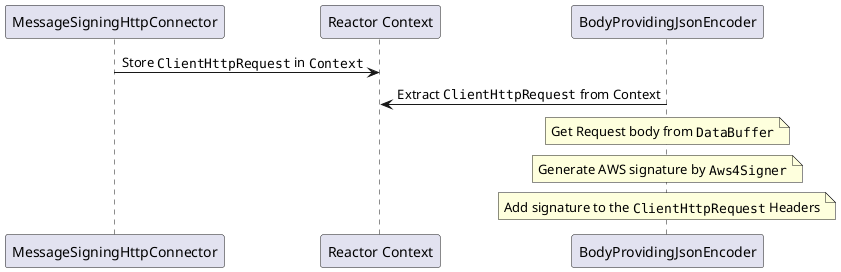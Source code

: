 @startuml

MessageSigningHttpConnector -> "Reactor Context": Store ""ClientHttpRequest"" in ""Context""

BodyProvidingJsonEncoder -> "Reactor Context": Extract ""ClientHttpRequest"" from Context

note over BodyProvidingJsonEncoder: Get Request body from ""DataBuffer""
note over BodyProvidingJsonEncoder: Generate AWS signature by ""Aws4Signer""
note over BodyProvidingJsonEncoder: Add signature to the ""ClientHttpRequest"" Headers

@enduml
